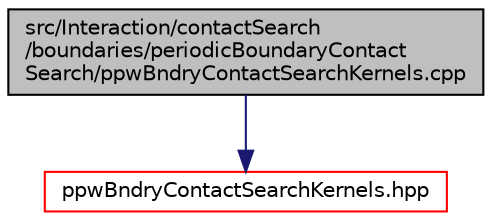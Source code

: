 digraph "src/Interaction/contactSearch/boundaries/periodicBoundaryContactSearch/ppwBndryContactSearchKernels.cpp"
{
 // LATEX_PDF_SIZE
  edge [fontname="Helvetica",fontsize="10",labelfontname="Helvetica",labelfontsize="10"];
  node [fontname="Helvetica",fontsize="10",shape=record];
  Node1 [label="src/Interaction/contactSearch\l/boundaries/periodicBoundaryContact\lSearch/ppwBndryContactSearchKernels.cpp",height=0.2,width=0.4,color="black", fillcolor="grey75", style="filled", fontcolor="black",tooltip=" "];
  Node1 -> Node2 [color="midnightblue",fontsize="10",style="solid",fontname="Helvetica"];
  Node2 [label="ppwBndryContactSearchKernels.hpp",height=0.2,width=0.4,color="red", fillcolor="white", style="filled",URL="$ppwBndryContactSearchKernels_8hpp.html",tooltip=" "];
}
